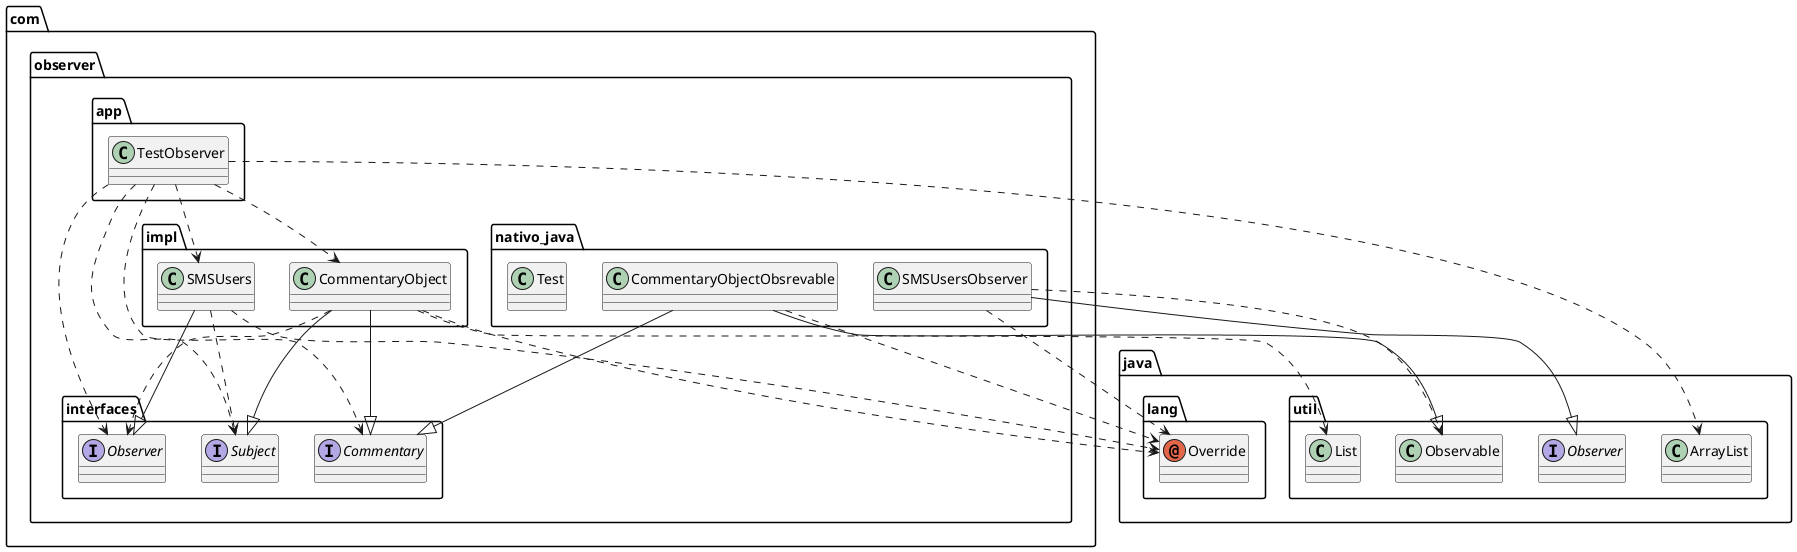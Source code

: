 @startuml
annotation java.lang.Override
class com.observer.app.TestObserver
class com.observer.impl.CommentaryObject
class com.observer.impl.SMSUsers
class com.observer.nativo_java.CommentaryObjectObsrevable
class com.observer.nativo_java.SMSUsersObserver
class com.observer.nativo_java.Test
class java.util.ArrayList
class java.util.List
class java.util.Observable
interface com.observer.interfaces.Commentary
interface com.observer.interfaces.Observer
interface com.observer.interfaces.Subject
interface java.util.Observer
com.observer.app.TestObserver ..> com.observer.impl.CommentaryObject
com.observer.app.TestObserver ..> com.observer.impl.SMSUsers
com.observer.app.TestObserver ..> java.util.ArrayList
com.observer.app.TestObserver ..> com.observer.interfaces.Commentary
com.observer.app.TestObserver ..> com.observer.interfaces.Observer
com.observer.app.TestObserver ..> com.observer.interfaces.Subject
com.observer.impl.CommentaryObject ..> java.lang.Override
com.observer.impl.CommentaryObject ..> java.util.List
com.observer.impl.CommentaryObject --|> com.observer.interfaces.Commentary
com.observer.impl.CommentaryObject ..> com.observer.interfaces.Observer
com.observer.impl.CommentaryObject --|> com.observer.interfaces.Subject
com.observer.impl.SMSUsers ..> java.lang.Override
com.observer.impl.SMSUsers --|> com.observer.interfaces.Observer
com.observer.impl.SMSUsers ..> com.observer.interfaces.Subject
com.observer.nativo_java.CommentaryObjectObsrevable ..> java.lang.Override
com.observer.nativo_java.CommentaryObjectObsrevable --|> java.util.Observable
com.observer.nativo_java.CommentaryObjectObsrevable --|> com.observer.interfaces.Commentary
com.observer.nativo_java.SMSUsersObserver ..> java.lang.Override
com.observer.nativo_java.SMSUsersObserver ..> java.util.Observable
com.observer.nativo_java.SMSUsersObserver --|> java.util.Observer
@enduml